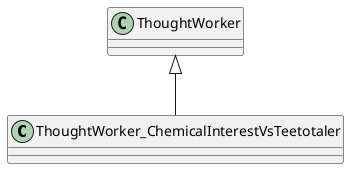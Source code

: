 @startuml
class ThoughtWorker_ChemicalInterestVsTeetotaler {
}
ThoughtWorker <|-- ThoughtWorker_ChemicalInterestVsTeetotaler
@enduml
